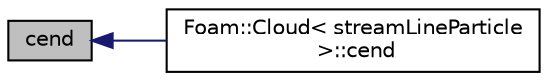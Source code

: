 digraph "cend"
{
  bgcolor="transparent";
  edge [fontname="Helvetica",fontsize="10",labelfontname="Helvetica",labelfontsize="10"];
  node [fontname="Helvetica",fontsize="10",shape=record];
  rankdir="LR";
  Node5014 [label="cend",height=0.2,width=0.4,color="black", fillcolor="grey75", style="filled", fontcolor="black"];
  Node5014 -> Node5015 [dir="back",color="midnightblue",fontsize="10",style="solid",fontname="Helvetica"];
  Node5015 [label="Foam::Cloud\< streamLineParticle\l \>::cend",height=0.2,width=0.4,color="black",URL="$a24697.html#a6c3c0620707f9c6b1648a4f7612cc83f"];
}
